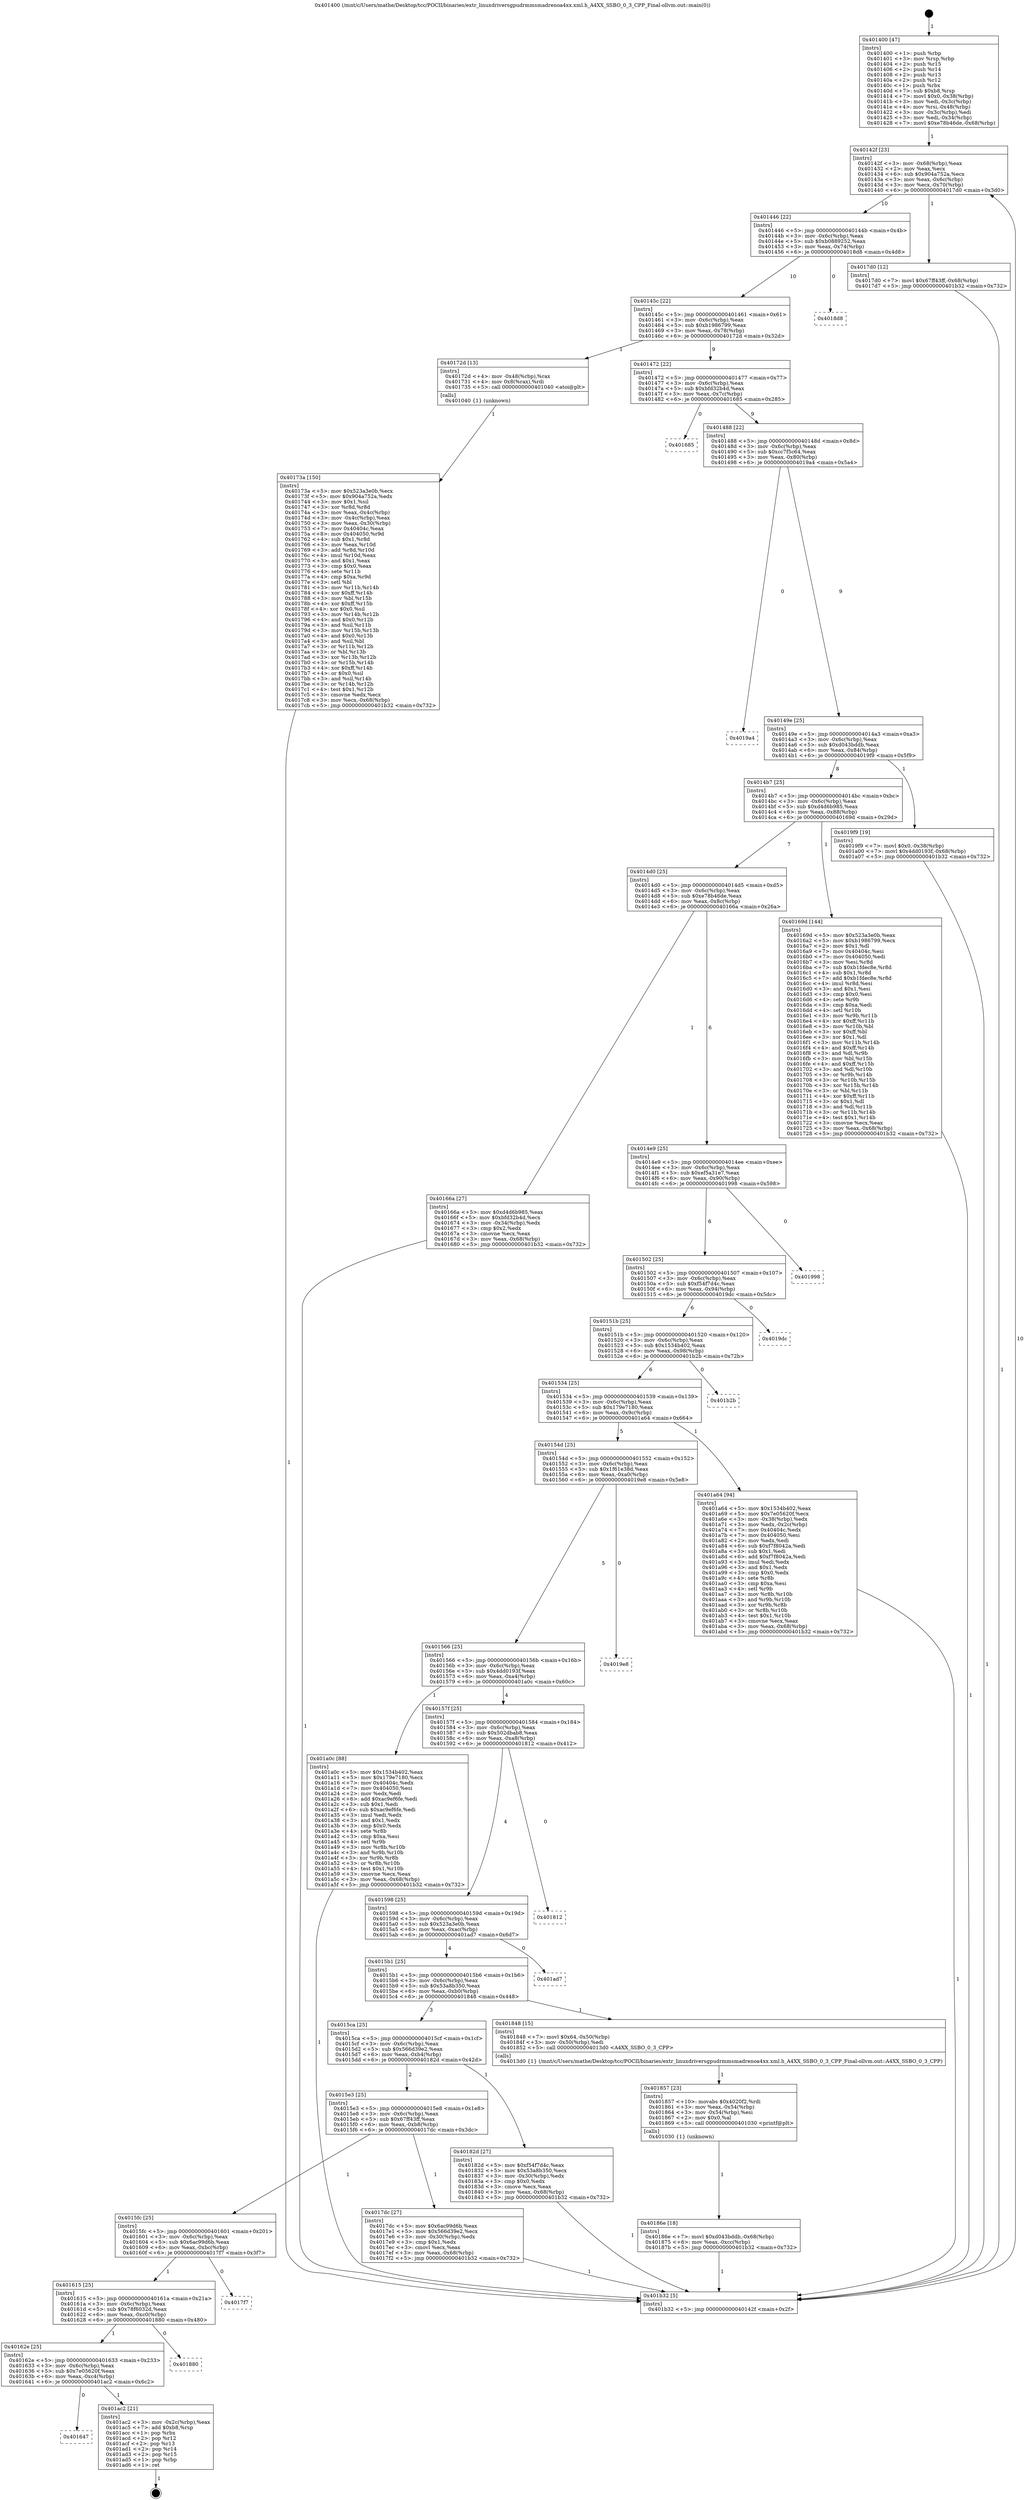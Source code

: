 digraph "0x401400" {
  label = "0x401400 (/mnt/c/Users/mathe/Desktop/tcc/POCII/binaries/extr_linuxdriversgpudrmmsmadrenoa4xx.xml.h_A4XX_SSBO_0_3_CPP_Final-ollvm.out::main(0))"
  labelloc = "t"
  node[shape=record]

  Entry [label="",width=0.3,height=0.3,shape=circle,fillcolor=black,style=filled]
  "0x40142f" [label="{
     0x40142f [23]\l
     | [instrs]\l
     &nbsp;&nbsp;0x40142f \<+3\>: mov -0x68(%rbp),%eax\l
     &nbsp;&nbsp;0x401432 \<+2\>: mov %eax,%ecx\l
     &nbsp;&nbsp;0x401434 \<+6\>: sub $0x904a752a,%ecx\l
     &nbsp;&nbsp;0x40143a \<+3\>: mov %eax,-0x6c(%rbp)\l
     &nbsp;&nbsp;0x40143d \<+3\>: mov %ecx,-0x70(%rbp)\l
     &nbsp;&nbsp;0x401440 \<+6\>: je 00000000004017d0 \<main+0x3d0\>\l
  }"]
  "0x4017d0" [label="{
     0x4017d0 [12]\l
     | [instrs]\l
     &nbsp;&nbsp;0x4017d0 \<+7\>: movl $0x67ff43ff,-0x68(%rbp)\l
     &nbsp;&nbsp;0x4017d7 \<+5\>: jmp 0000000000401b32 \<main+0x732\>\l
  }"]
  "0x401446" [label="{
     0x401446 [22]\l
     | [instrs]\l
     &nbsp;&nbsp;0x401446 \<+5\>: jmp 000000000040144b \<main+0x4b\>\l
     &nbsp;&nbsp;0x40144b \<+3\>: mov -0x6c(%rbp),%eax\l
     &nbsp;&nbsp;0x40144e \<+5\>: sub $0xb0889252,%eax\l
     &nbsp;&nbsp;0x401453 \<+3\>: mov %eax,-0x74(%rbp)\l
     &nbsp;&nbsp;0x401456 \<+6\>: je 00000000004018d8 \<main+0x4d8\>\l
  }"]
  Exit [label="",width=0.3,height=0.3,shape=circle,fillcolor=black,style=filled,peripheries=2]
  "0x4018d8" [label="{
     0x4018d8\l
  }", style=dashed]
  "0x40145c" [label="{
     0x40145c [22]\l
     | [instrs]\l
     &nbsp;&nbsp;0x40145c \<+5\>: jmp 0000000000401461 \<main+0x61\>\l
     &nbsp;&nbsp;0x401461 \<+3\>: mov -0x6c(%rbp),%eax\l
     &nbsp;&nbsp;0x401464 \<+5\>: sub $0xb1986799,%eax\l
     &nbsp;&nbsp;0x401469 \<+3\>: mov %eax,-0x78(%rbp)\l
     &nbsp;&nbsp;0x40146c \<+6\>: je 000000000040172d \<main+0x32d\>\l
  }"]
  "0x401647" [label="{
     0x401647\l
  }", style=dashed]
  "0x40172d" [label="{
     0x40172d [13]\l
     | [instrs]\l
     &nbsp;&nbsp;0x40172d \<+4\>: mov -0x48(%rbp),%rax\l
     &nbsp;&nbsp;0x401731 \<+4\>: mov 0x8(%rax),%rdi\l
     &nbsp;&nbsp;0x401735 \<+5\>: call 0000000000401040 \<atoi@plt\>\l
     | [calls]\l
     &nbsp;&nbsp;0x401040 \{1\} (unknown)\l
  }"]
  "0x401472" [label="{
     0x401472 [22]\l
     | [instrs]\l
     &nbsp;&nbsp;0x401472 \<+5\>: jmp 0000000000401477 \<main+0x77\>\l
     &nbsp;&nbsp;0x401477 \<+3\>: mov -0x6c(%rbp),%eax\l
     &nbsp;&nbsp;0x40147a \<+5\>: sub $0xbfd32b4d,%eax\l
     &nbsp;&nbsp;0x40147f \<+3\>: mov %eax,-0x7c(%rbp)\l
     &nbsp;&nbsp;0x401482 \<+6\>: je 0000000000401685 \<main+0x285\>\l
  }"]
  "0x401ac2" [label="{
     0x401ac2 [21]\l
     | [instrs]\l
     &nbsp;&nbsp;0x401ac2 \<+3\>: mov -0x2c(%rbp),%eax\l
     &nbsp;&nbsp;0x401ac5 \<+7\>: add $0xb8,%rsp\l
     &nbsp;&nbsp;0x401acc \<+1\>: pop %rbx\l
     &nbsp;&nbsp;0x401acd \<+2\>: pop %r12\l
     &nbsp;&nbsp;0x401acf \<+2\>: pop %r13\l
     &nbsp;&nbsp;0x401ad1 \<+2\>: pop %r14\l
     &nbsp;&nbsp;0x401ad3 \<+2\>: pop %r15\l
     &nbsp;&nbsp;0x401ad5 \<+1\>: pop %rbp\l
     &nbsp;&nbsp;0x401ad6 \<+1\>: ret\l
  }"]
  "0x401685" [label="{
     0x401685\l
  }", style=dashed]
  "0x401488" [label="{
     0x401488 [22]\l
     | [instrs]\l
     &nbsp;&nbsp;0x401488 \<+5\>: jmp 000000000040148d \<main+0x8d\>\l
     &nbsp;&nbsp;0x40148d \<+3\>: mov -0x6c(%rbp),%eax\l
     &nbsp;&nbsp;0x401490 \<+5\>: sub $0xcc7f5c64,%eax\l
     &nbsp;&nbsp;0x401495 \<+3\>: mov %eax,-0x80(%rbp)\l
     &nbsp;&nbsp;0x401498 \<+6\>: je 00000000004019a4 \<main+0x5a4\>\l
  }"]
  "0x40162e" [label="{
     0x40162e [25]\l
     | [instrs]\l
     &nbsp;&nbsp;0x40162e \<+5\>: jmp 0000000000401633 \<main+0x233\>\l
     &nbsp;&nbsp;0x401633 \<+3\>: mov -0x6c(%rbp),%eax\l
     &nbsp;&nbsp;0x401636 \<+5\>: sub $0x7e05620f,%eax\l
     &nbsp;&nbsp;0x40163b \<+6\>: mov %eax,-0xc4(%rbp)\l
     &nbsp;&nbsp;0x401641 \<+6\>: je 0000000000401ac2 \<main+0x6c2\>\l
  }"]
  "0x4019a4" [label="{
     0x4019a4\l
  }", style=dashed]
  "0x40149e" [label="{
     0x40149e [25]\l
     | [instrs]\l
     &nbsp;&nbsp;0x40149e \<+5\>: jmp 00000000004014a3 \<main+0xa3\>\l
     &nbsp;&nbsp;0x4014a3 \<+3\>: mov -0x6c(%rbp),%eax\l
     &nbsp;&nbsp;0x4014a6 \<+5\>: sub $0xd043bddb,%eax\l
     &nbsp;&nbsp;0x4014ab \<+6\>: mov %eax,-0x84(%rbp)\l
     &nbsp;&nbsp;0x4014b1 \<+6\>: je 00000000004019f9 \<main+0x5f9\>\l
  }"]
  "0x401880" [label="{
     0x401880\l
  }", style=dashed]
  "0x4019f9" [label="{
     0x4019f9 [19]\l
     | [instrs]\l
     &nbsp;&nbsp;0x4019f9 \<+7\>: movl $0x0,-0x38(%rbp)\l
     &nbsp;&nbsp;0x401a00 \<+7\>: movl $0x4dd0193f,-0x68(%rbp)\l
     &nbsp;&nbsp;0x401a07 \<+5\>: jmp 0000000000401b32 \<main+0x732\>\l
  }"]
  "0x4014b7" [label="{
     0x4014b7 [25]\l
     | [instrs]\l
     &nbsp;&nbsp;0x4014b7 \<+5\>: jmp 00000000004014bc \<main+0xbc\>\l
     &nbsp;&nbsp;0x4014bc \<+3\>: mov -0x6c(%rbp),%eax\l
     &nbsp;&nbsp;0x4014bf \<+5\>: sub $0xd4d6b985,%eax\l
     &nbsp;&nbsp;0x4014c4 \<+6\>: mov %eax,-0x88(%rbp)\l
     &nbsp;&nbsp;0x4014ca \<+6\>: je 000000000040169d \<main+0x29d\>\l
  }"]
  "0x401615" [label="{
     0x401615 [25]\l
     | [instrs]\l
     &nbsp;&nbsp;0x401615 \<+5\>: jmp 000000000040161a \<main+0x21a\>\l
     &nbsp;&nbsp;0x40161a \<+3\>: mov -0x6c(%rbp),%eax\l
     &nbsp;&nbsp;0x40161d \<+5\>: sub $0x78f6032d,%eax\l
     &nbsp;&nbsp;0x401622 \<+6\>: mov %eax,-0xc0(%rbp)\l
     &nbsp;&nbsp;0x401628 \<+6\>: je 0000000000401880 \<main+0x480\>\l
  }"]
  "0x40169d" [label="{
     0x40169d [144]\l
     | [instrs]\l
     &nbsp;&nbsp;0x40169d \<+5\>: mov $0x523a3e0b,%eax\l
     &nbsp;&nbsp;0x4016a2 \<+5\>: mov $0xb1986799,%ecx\l
     &nbsp;&nbsp;0x4016a7 \<+2\>: mov $0x1,%dl\l
     &nbsp;&nbsp;0x4016a9 \<+7\>: mov 0x40404c,%esi\l
     &nbsp;&nbsp;0x4016b0 \<+7\>: mov 0x404050,%edi\l
     &nbsp;&nbsp;0x4016b7 \<+3\>: mov %esi,%r8d\l
     &nbsp;&nbsp;0x4016ba \<+7\>: sub $0xb1fdec8e,%r8d\l
     &nbsp;&nbsp;0x4016c1 \<+4\>: sub $0x1,%r8d\l
     &nbsp;&nbsp;0x4016c5 \<+7\>: add $0xb1fdec8e,%r8d\l
     &nbsp;&nbsp;0x4016cc \<+4\>: imul %r8d,%esi\l
     &nbsp;&nbsp;0x4016d0 \<+3\>: and $0x1,%esi\l
     &nbsp;&nbsp;0x4016d3 \<+3\>: cmp $0x0,%esi\l
     &nbsp;&nbsp;0x4016d6 \<+4\>: sete %r9b\l
     &nbsp;&nbsp;0x4016da \<+3\>: cmp $0xa,%edi\l
     &nbsp;&nbsp;0x4016dd \<+4\>: setl %r10b\l
     &nbsp;&nbsp;0x4016e1 \<+3\>: mov %r9b,%r11b\l
     &nbsp;&nbsp;0x4016e4 \<+4\>: xor $0xff,%r11b\l
     &nbsp;&nbsp;0x4016e8 \<+3\>: mov %r10b,%bl\l
     &nbsp;&nbsp;0x4016eb \<+3\>: xor $0xff,%bl\l
     &nbsp;&nbsp;0x4016ee \<+3\>: xor $0x1,%dl\l
     &nbsp;&nbsp;0x4016f1 \<+3\>: mov %r11b,%r14b\l
     &nbsp;&nbsp;0x4016f4 \<+4\>: and $0xff,%r14b\l
     &nbsp;&nbsp;0x4016f8 \<+3\>: and %dl,%r9b\l
     &nbsp;&nbsp;0x4016fb \<+3\>: mov %bl,%r15b\l
     &nbsp;&nbsp;0x4016fe \<+4\>: and $0xff,%r15b\l
     &nbsp;&nbsp;0x401702 \<+3\>: and %dl,%r10b\l
     &nbsp;&nbsp;0x401705 \<+3\>: or %r9b,%r14b\l
     &nbsp;&nbsp;0x401708 \<+3\>: or %r10b,%r15b\l
     &nbsp;&nbsp;0x40170b \<+3\>: xor %r15b,%r14b\l
     &nbsp;&nbsp;0x40170e \<+3\>: or %bl,%r11b\l
     &nbsp;&nbsp;0x401711 \<+4\>: xor $0xff,%r11b\l
     &nbsp;&nbsp;0x401715 \<+3\>: or $0x1,%dl\l
     &nbsp;&nbsp;0x401718 \<+3\>: and %dl,%r11b\l
     &nbsp;&nbsp;0x40171b \<+3\>: or %r11b,%r14b\l
     &nbsp;&nbsp;0x40171e \<+4\>: test $0x1,%r14b\l
     &nbsp;&nbsp;0x401722 \<+3\>: cmovne %ecx,%eax\l
     &nbsp;&nbsp;0x401725 \<+3\>: mov %eax,-0x68(%rbp)\l
     &nbsp;&nbsp;0x401728 \<+5\>: jmp 0000000000401b32 \<main+0x732\>\l
  }"]
  "0x4014d0" [label="{
     0x4014d0 [25]\l
     | [instrs]\l
     &nbsp;&nbsp;0x4014d0 \<+5\>: jmp 00000000004014d5 \<main+0xd5\>\l
     &nbsp;&nbsp;0x4014d5 \<+3\>: mov -0x6c(%rbp),%eax\l
     &nbsp;&nbsp;0x4014d8 \<+5\>: sub $0xe78b46de,%eax\l
     &nbsp;&nbsp;0x4014dd \<+6\>: mov %eax,-0x8c(%rbp)\l
     &nbsp;&nbsp;0x4014e3 \<+6\>: je 000000000040166a \<main+0x26a\>\l
  }"]
  "0x4017f7" [label="{
     0x4017f7\l
  }", style=dashed]
  "0x40166a" [label="{
     0x40166a [27]\l
     | [instrs]\l
     &nbsp;&nbsp;0x40166a \<+5\>: mov $0xd4d6b985,%eax\l
     &nbsp;&nbsp;0x40166f \<+5\>: mov $0xbfd32b4d,%ecx\l
     &nbsp;&nbsp;0x401674 \<+3\>: mov -0x34(%rbp),%edx\l
     &nbsp;&nbsp;0x401677 \<+3\>: cmp $0x2,%edx\l
     &nbsp;&nbsp;0x40167a \<+3\>: cmovne %ecx,%eax\l
     &nbsp;&nbsp;0x40167d \<+3\>: mov %eax,-0x68(%rbp)\l
     &nbsp;&nbsp;0x401680 \<+5\>: jmp 0000000000401b32 \<main+0x732\>\l
  }"]
  "0x4014e9" [label="{
     0x4014e9 [25]\l
     | [instrs]\l
     &nbsp;&nbsp;0x4014e9 \<+5\>: jmp 00000000004014ee \<main+0xee\>\l
     &nbsp;&nbsp;0x4014ee \<+3\>: mov -0x6c(%rbp),%eax\l
     &nbsp;&nbsp;0x4014f1 \<+5\>: sub $0xef5a31e7,%eax\l
     &nbsp;&nbsp;0x4014f6 \<+6\>: mov %eax,-0x90(%rbp)\l
     &nbsp;&nbsp;0x4014fc \<+6\>: je 0000000000401998 \<main+0x598\>\l
  }"]
  "0x401b32" [label="{
     0x401b32 [5]\l
     | [instrs]\l
     &nbsp;&nbsp;0x401b32 \<+5\>: jmp 000000000040142f \<main+0x2f\>\l
  }"]
  "0x401400" [label="{
     0x401400 [47]\l
     | [instrs]\l
     &nbsp;&nbsp;0x401400 \<+1\>: push %rbp\l
     &nbsp;&nbsp;0x401401 \<+3\>: mov %rsp,%rbp\l
     &nbsp;&nbsp;0x401404 \<+2\>: push %r15\l
     &nbsp;&nbsp;0x401406 \<+2\>: push %r14\l
     &nbsp;&nbsp;0x401408 \<+2\>: push %r13\l
     &nbsp;&nbsp;0x40140a \<+2\>: push %r12\l
     &nbsp;&nbsp;0x40140c \<+1\>: push %rbx\l
     &nbsp;&nbsp;0x40140d \<+7\>: sub $0xb8,%rsp\l
     &nbsp;&nbsp;0x401414 \<+7\>: movl $0x0,-0x38(%rbp)\l
     &nbsp;&nbsp;0x40141b \<+3\>: mov %edi,-0x3c(%rbp)\l
     &nbsp;&nbsp;0x40141e \<+4\>: mov %rsi,-0x48(%rbp)\l
     &nbsp;&nbsp;0x401422 \<+3\>: mov -0x3c(%rbp),%edi\l
     &nbsp;&nbsp;0x401425 \<+3\>: mov %edi,-0x34(%rbp)\l
     &nbsp;&nbsp;0x401428 \<+7\>: movl $0xe78b46de,-0x68(%rbp)\l
  }"]
  "0x40173a" [label="{
     0x40173a [150]\l
     | [instrs]\l
     &nbsp;&nbsp;0x40173a \<+5\>: mov $0x523a3e0b,%ecx\l
     &nbsp;&nbsp;0x40173f \<+5\>: mov $0x904a752a,%edx\l
     &nbsp;&nbsp;0x401744 \<+3\>: mov $0x1,%sil\l
     &nbsp;&nbsp;0x401747 \<+3\>: xor %r8d,%r8d\l
     &nbsp;&nbsp;0x40174a \<+3\>: mov %eax,-0x4c(%rbp)\l
     &nbsp;&nbsp;0x40174d \<+3\>: mov -0x4c(%rbp),%eax\l
     &nbsp;&nbsp;0x401750 \<+3\>: mov %eax,-0x30(%rbp)\l
     &nbsp;&nbsp;0x401753 \<+7\>: mov 0x40404c,%eax\l
     &nbsp;&nbsp;0x40175a \<+8\>: mov 0x404050,%r9d\l
     &nbsp;&nbsp;0x401762 \<+4\>: sub $0x1,%r8d\l
     &nbsp;&nbsp;0x401766 \<+3\>: mov %eax,%r10d\l
     &nbsp;&nbsp;0x401769 \<+3\>: add %r8d,%r10d\l
     &nbsp;&nbsp;0x40176c \<+4\>: imul %r10d,%eax\l
     &nbsp;&nbsp;0x401770 \<+3\>: and $0x1,%eax\l
     &nbsp;&nbsp;0x401773 \<+3\>: cmp $0x0,%eax\l
     &nbsp;&nbsp;0x401776 \<+4\>: sete %r11b\l
     &nbsp;&nbsp;0x40177a \<+4\>: cmp $0xa,%r9d\l
     &nbsp;&nbsp;0x40177e \<+3\>: setl %bl\l
     &nbsp;&nbsp;0x401781 \<+3\>: mov %r11b,%r14b\l
     &nbsp;&nbsp;0x401784 \<+4\>: xor $0xff,%r14b\l
     &nbsp;&nbsp;0x401788 \<+3\>: mov %bl,%r15b\l
     &nbsp;&nbsp;0x40178b \<+4\>: xor $0xff,%r15b\l
     &nbsp;&nbsp;0x40178f \<+4\>: xor $0x0,%sil\l
     &nbsp;&nbsp;0x401793 \<+3\>: mov %r14b,%r12b\l
     &nbsp;&nbsp;0x401796 \<+4\>: and $0x0,%r12b\l
     &nbsp;&nbsp;0x40179a \<+3\>: and %sil,%r11b\l
     &nbsp;&nbsp;0x40179d \<+3\>: mov %r15b,%r13b\l
     &nbsp;&nbsp;0x4017a0 \<+4\>: and $0x0,%r13b\l
     &nbsp;&nbsp;0x4017a4 \<+3\>: and %sil,%bl\l
     &nbsp;&nbsp;0x4017a7 \<+3\>: or %r11b,%r12b\l
     &nbsp;&nbsp;0x4017aa \<+3\>: or %bl,%r13b\l
     &nbsp;&nbsp;0x4017ad \<+3\>: xor %r13b,%r12b\l
     &nbsp;&nbsp;0x4017b0 \<+3\>: or %r15b,%r14b\l
     &nbsp;&nbsp;0x4017b3 \<+4\>: xor $0xff,%r14b\l
     &nbsp;&nbsp;0x4017b7 \<+4\>: or $0x0,%sil\l
     &nbsp;&nbsp;0x4017bb \<+3\>: and %sil,%r14b\l
     &nbsp;&nbsp;0x4017be \<+3\>: or %r14b,%r12b\l
     &nbsp;&nbsp;0x4017c1 \<+4\>: test $0x1,%r12b\l
     &nbsp;&nbsp;0x4017c5 \<+3\>: cmovne %edx,%ecx\l
     &nbsp;&nbsp;0x4017c8 \<+3\>: mov %ecx,-0x68(%rbp)\l
     &nbsp;&nbsp;0x4017cb \<+5\>: jmp 0000000000401b32 \<main+0x732\>\l
  }"]
  "0x40186e" [label="{
     0x40186e [18]\l
     | [instrs]\l
     &nbsp;&nbsp;0x40186e \<+7\>: movl $0xd043bddb,-0x68(%rbp)\l
     &nbsp;&nbsp;0x401875 \<+6\>: mov %eax,-0xcc(%rbp)\l
     &nbsp;&nbsp;0x40187b \<+5\>: jmp 0000000000401b32 \<main+0x732\>\l
  }"]
  "0x401998" [label="{
     0x401998\l
  }", style=dashed]
  "0x401502" [label="{
     0x401502 [25]\l
     | [instrs]\l
     &nbsp;&nbsp;0x401502 \<+5\>: jmp 0000000000401507 \<main+0x107\>\l
     &nbsp;&nbsp;0x401507 \<+3\>: mov -0x6c(%rbp),%eax\l
     &nbsp;&nbsp;0x40150a \<+5\>: sub $0xf54f7d4c,%eax\l
     &nbsp;&nbsp;0x40150f \<+6\>: mov %eax,-0x94(%rbp)\l
     &nbsp;&nbsp;0x401515 \<+6\>: je 00000000004019dc \<main+0x5dc\>\l
  }"]
  "0x401857" [label="{
     0x401857 [23]\l
     | [instrs]\l
     &nbsp;&nbsp;0x401857 \<+10\>: movabs $0x4020f2,%rdi\l
     &nbsp;&nbsp;0x401861 \<+3\>: mov %eax,-0x54(%rbp)\l
     &nbsp;&nbsp;0x401864 \<+3\>: mov -0x54(%rbp),%esi\l
     &nbsp;&nbsp;0x401867 \<+2\>: mov $0x0,%al\l
     &nbsp;&nbsp;0x401869 \<+5\>: call 0000000000401030 \<printf@plt\>\l
     | [calls]\l
     &nbsp;&nbsp;0x401030 \{1\} (unknown)\l
  }"]
  "0x4019dc" [label="{
     0x4019dc\l
  }", style=dashed]
  "0x40151b" [label="{
     0x40151b [25]\l
     | [instrs]\l
     &nbsp;&nbsp;0x40151b \<+5\>: jmp 0000000000401520 \<main+0x120\>\l
     &nbsp;&nbsp;0x401520 \<+3\>: mov -0x6c(%rbp),%eax\l
     &nbsp;&nbsp;0x401523 \<+5\>: sub $0x1534b402,%eax\l
     &nbsp;&nbsp;0x401528 \<+6\>: mov %eax,-0x98(%rbp)\l
     &nbsp;&nbsp;0x40152e \<+6\>: je 0000000000401b2b \<main+0x72b\>\l
  }"]
  "0x4015fc" [label="{
     0x4015fc [25]\l
     | [instrs]\l
     &nbsp;&nbsp;0x4015fc \<+5\>: jmp 0000000000401601 \<main+0x201\>\l
     &nbsp;&nbsp;0x401601 \<+3\>: mov -0x6c(%rbp),%eax\l
     &nbsp;&nbsp;0x401604 \<+5\>: sub $0x6ac99d6b,%eax\l
     &nbsp;&nbsp;0x401609 \<+6\>: mov %eax,-0xbc(%rbp)\l
     &nbsp;&nbsp;0x40160f \<+6\>: je 00000000004017f7 \<main+0x3f7\>\l
  }"]
  "0x401b2b" [label="{
     0x401b2b\l
  }", style=dashed]
  "0x401534" [label="{
     0x401534 [25]\l
     | [instrs]\l
     &nbsp;&nbsp;0x401534 \<+5\>: jmp 0000000000401539 \<main+0x139\>\l
     &nbsp;&nbsp;0x401539 \<+3\>: mov -0x6c(%rbp),%eax\l
     &nbsp;&nbsp;0x40153c \<+5\>: sub $0x179e7180,%eax\l
     &nbsp;&nbsp;0x401541 \<+6\>: mov %eax,-0x9c(%rbp)\l
     &nbsp;&nbsp;0x401547 \<+6\>: je 0000000000401a64 \<main+0x664\>\l
  }"]
  "0x4017dc" [label="{
     0x4017dc [27]\l
     | [instrs]\l
     &nbsp;&nbsp;0x4017dc \<+5\>: mov $0x6ac99d6b,%eax\l
     &nbsp;&nbsp;0x4017e1 \<+5\>: mov $0x566d39e2,%ecx\l
     &nbsp;&nbsp;0x4017e6 \<+3\>: mov -0x30(%rbp),%edx\l
     &nbsp;&nbsp;0x4017e9 \<+3\>: cmp $0x1,%edx\l
     &nbsp;&nbsp;0x4017ec \<+3\>: cmovl %ecx,%eax\l
     &nbsp;&nbsp;0x4017ef \<+3\>: mov %eax,-0x68(%rbp)\l
     &nbsp;&nbsp;0x4017f2 \<+5\>: jmp 0000000000401b32 \<main+0x732\>\l
  }"]
  "0x401a64" [label="{
     0x401a64 [94]\l
     | [instrs]\l
     &nbsp;&nbsp;0x401a64 \<+5\>: mov $0x1534b402,%eax\l
     &nbsp;&nbsp;0x401a69 \<+5\>: mov $0x7e05620f,%ecx\l
     &nbsp;&nbsp;0x401a6e \<+3\>: mov -0x38(%rbp),%edx\l
     &nbsp;&nbsp;0x401a71 \<+3\>: mov %edx,-0x2c(%rbp)\l
     &nbsp;&nbsp;0x401a74 \<+7\>: mov 0x40404c,%edx\l
     &nbsp;&nbsp;0x401a7b \<+7\>: mov 0x404050,%esi\l
     &nbsp;&nbsp;0x401a82 \<+2\>: mov %edx,%edi\l
     &nbsp;&nbsp;0x401a84 \<+6\>: sub $0xf7f8042a,%edi\l
     &nbsp;&nbsp;0x401a8a \<+3\>: sub $0x1,%edi\l
     &nbsp;&nbsp;0x401a8d \<+6\>: add $0xf7f8042a,%edi\l
     &nbsp;&nbsp;0x401a93 \<+3\>: imul %edi,%edx\l
     &nbsp;&nbsp;0x401a96 \<+3\>: and $0x1,%edx\l
     &nbsp;&nbsp;0x401a99 \<+3\>: cmp $0x0,%edx\l
     &nbsp;&nbsp;0x401a9c \<+4\>: sete %r8b\l
     &nbsp;&nbsp;0x401aa0 \<+3\>: cmp $0xa,%esi\l
     &nbsp;&nbsp;0x401aa3 \<+4\>: setl %r9b\l
     &nbsp;&nbsp;0x401aa7 \<+3\>: mov %r8b,%r10b\l
     &nbsp;&nbsp;0x401aaa \<+3\>: and %r9b,%r10b\l
     &nbsp;&nbsp;0x401aad \<+3\>: xor %r9b,%r8b\l
     &nbsp;&nbsp;0x401ab0 \<+3\>: or %r8b,%r10b\l
     &nbsp;&nbsp;0x401ab3 \<+4\>: test $0x1,%r10b\l
     &nbsp;&nbsp;0x401ab7 \<+3\>: cmovne %ecx,%eax\l
     &nbsp;&nbsp;0x401aba \<+3\>: mov %eax,-0x68(%rbp)\l
     &nbsp;&nbsp;0x401abd \<+5\>: jmp 0000000000401b32 \<main+0x732\>\l
  }"]
  "0x40154d" [label="{
     0x40154d [25]\l
     | [instrs]\l
     &nbsp;&nbsp;0x40154d \<+5\>: jmp 0000000000401552 \<main+0x152\>\l
     &nbsp;&nbsp;0x401552 \<+3\>: mov -0x6c(%rbp),%eax\l
     &nbsp;&nbsp;0x401555 \<+5\>: sub $0x1f61e38d,%eax\l
     &nbsp;&nbsp;0x40155a \<+6\>: mov %eax,-0xa0(%rbp)\l
     &nbsp;&nbsp;0x401560 \<+6\>: je 00000000004019e8 \<main+0x5e8\>\l
  }"]
  "0x4015e3" [label="{
     0x4015e3 [25]\l
     | [instrs]\l
     &nbsp;&nbsp;0x4015e3 \<+5\>: jmp 00000000004015e8 \<main+0x1e8\>\l
     &nbsp;&nbsp;0x4015e8 \<+3\>: mov -0x6c(%rbp),%eax\l
     &nbsp;&nbsp;0x4015eb \<+5\>: sub $0x67ff43ff,%eax\l
     &nbsp;&nbsp;0x4015f0 \<+6\>: mov %eax,-0xb8(%rbp)\l
     &nbsp;&nbsp;0x4015f6 \<+6\>: je 00000000004017dc \<main+0x3dc\>\l
  }"]
  "0x4019e8" [label="{
     0x4019e8\l
  }", style=dashed]
  "0x401566" [label="{
     0x401566 [25]\l
     | [instrs]\l
     &nbsp;&nbsp;0x401566 \<+5\>: jmp 000000000040156b \<main+0x16b\>\l
     &nbsp;&nbsp;0x40156b \<+3\>: mov -0x6c(%rbp),%eax\l
     &nbsp;&nbsp;0x40156e \<+5\>: sub $0x4dd0193f,%eax\l
     &nbsp;&nbsp;0x401573 \<+6\>: mov %eax,-0xa4(%rbp)\l
     &nbsp;&nbsp;0x401579 \<+6\>: je 0000000000401a0c \<main+0x60c\>\l
  }"]
  "0x40182d" [label="{
     0x40182d [27]\l
     | [instrs]\l
     &nbsp;&nbsp;0x40182d \<+5\>: mov $0xf54f7d4c,%eax\l
     &nbsp;&nbsp;0x401832 \<+5\>: mov $0x53a8b350,%ecx\l
     &nbsp;&nbsp;0x401837 \<+3\>: mov -0x30(%rbp),%edx\l
     &nbsp;&nbsp;0x40183a \<+3\>: cmp $0x0,%edx\l
     &nbsp;&nbsp;0x40183d \<+3\>: cmove %ecx,%eax\l
     &nbsp;&nbsp;0x401840 \<+3\>: mov %eax,-0x68(%rbp)\l
     &nbsp;&nbsp;0x401843 \<+5\>: jmp 0000000000401b32 \<main+0x732\>\l
  }"]
  "0x401a0c" [label="{
     0x401a0c [88]\l
     | [instrs]\l
     &nbsp;&nbsp;0x401a0c \<+5\>: mov $0x1534b402,%eax\l
     &nbsp;&nbsp;0x401a11 \<+5\>: mov $0x179e7180,%ecx\l
     &nbsp;&nbsp;0x401a16 \<+7\>: mov 0x40404c,%edx\l
     &nbsp;&nbsp;0x401a1d \<+7\>: mov 0x404050,%esi\l
     &nbsp;&nbsp;0x401a24 \<+2\>: mov %edx,%edi\l
     &nbsp;&nbsp;0x401a26 \<+6\>: add $0xac9ef6fe,%edi\l
     &nbsp;&nbsp;0x401a2c \<+3\>: sub $0x1,%edi\l
     &nbsp;&nbsp;0x401a2f \<+6\>: sub $0xac9ef6fe,%edi\l
     &nbsp;&nbsp;0x401a35 \<+3\>: imul %edi,%edx\l
     &nbsp;&nbsp;0x401a38 \<+3\>: and $0x1,%edx\l
     &nbsp;&nbsp;0x401a3b \<+3\>: cmp $0x0,%edx\l
     &nbsp;&nbsp;0x401a3e \<+4\>: sete %r8b\l
     &nbsp;&nbsp;0x401a42 \<+3\>: cmp $0xa,%esi\l
     &nbsp;&nbsp;0x401a45 \<+4\>: setl %r9b\l
     &nbsp;&nbsp;0x401a49 \<+3\>: mov %r8b,%r10b\l
     &nbsp;&nbsp;0x401a4c \<+3\>: and %r9b,%r10b\l
     &nbsp;&nbsp;0x401a4f \<+3\>: xor %r9b,%r8b\l
     &nbsp;&nbsp;0x401a52 \<+3\>: or %r8b,%r10b\l
     &nbsp;&nbsp;0x401a55 \<+4\>: test $0x1,%r10b\l
     &nbsp;&nbsp;0x401a59 \<+3\>: cmovne %ecx,%eax\l
     &nbsp;&nbsp;0x401a5c \<+3\>: mov %eax,-0x68(%rbp)\l
     &nbsp;&nbsp;0x401a5f \<+5\>: jmp 0000000000401b32 \<main+0x732\>\l
  }"]
  "0x40157f" [label="{
     0x40157f [25]\l
     | [instrs]\l
     &nbsp;&nbsp;0x40157f \<+5\>: jmp 0000000000401584 \<main+0x184\>\l
     &nbsp;&nbsp;0x401584 \<+3\>: mov -0x6c(%rbp),%eax\l
     &nbsp;&nbsp;0x401587 \<+5\>: sub $0x502dbab8,%eax\l
     &nbsp;&nbsp;0x40158c \<+6\>: mov %eax,-0xa8(%rbp)\l
     &nbsp;&nbsp;0x401592 \<+6\>: je 0000000000401812 \<main+0x412\>\l
  }"]
  "0x4015ca" [label="{
     0x4015ca [25]\l
     | [instrs]\l
     &nbsp;&nbsp;0x4015ca \<+5\>: jmp 00000000004015cf \<main+0x1cf\>\l
     &nbsp;&nbsp;0x4015cf \<+3\>: mov -0x6c(%rbp),%eax\l
     &nbsp;&nbsp;0x4015d2 \<+5\>: sub $0x566d39e2,%eax\l
     &nbsp;&nbsp;0x4015d7 \<+6\>: mov %eax,-0xb4(%rbp)\l
     &nbsp;&nbsp;0x4015dd \<+6\>: je 000000000040182d \<main+0x42d\>\l
  }"]
  "0x401812" [label="{
     0x401812\l
  }", style=dashed]
  "0x401598" [label="{
     0x401598 [25]\l
     | [instrs]\l
     &nbsp;&nbsp;0x401598 \<+5\>: jmp 000000000040159d \<main+0x19d\>\l
     &nbsp;&nbsp;0x40159d \<+3\>: mov -0x6c(%rbp),%eax\l
     &nbsp;&nbsp;0x4015a0 \<+5\>: sub $0x523a3e0b,%eax\l
     &nbsp;&nbsp;0x4015a5 \<+6\>: mov %eax,-0xac(%rbp)\l
     &nbsp;&nbsp;0x4015ab \<+6\>: je 0000000000401ad7 \<main+0x6d7\>\l
  }"]
  "0x401848" [label="{
     0x401848 [15]\l
     | [instrs]\l
     &nbsp;&nbsp;0x401848 \<+7\>: movl $0x64,-0x50(%rbp)\l
     &nbsp;&nbsp;0x40184f \<+3\>: mov -0x50(%rbp),%edi\l
     &nbsp;&nbsp;0x401852 \<+5\>: call 00000000004013d0 \<A4XX_SSBO_0_3_CPP\>\l
     | [calls]\l
     &nbsp;&nbsp;0x4013d0 \{1\} (/mnt/c/Users/mathe/Desktop/tcc/POCII/binaries/extr_linuxdriversgpudrmmsmadrenoa4xx.xml.h_A4XX_SSBO_0_3_CPP_Final-ollvm.out::A4XX_SSBO_0_3_CPP)\l
  }"]
  "0x401ad7" [label="{
     0x401ad7\l
  }", style=dashed]
  "0x4015b1" [label="{
     0x4015b1 [25]\l
     | [instrs]\l
     &nbsp;&nbsp;0x4015b1 \<+5\>: jmp 00000000004015b6 \<main+0x1b6\>\l
     &nbsp;&nbsp;0x4015b6 \<+3\>: mov -0x6c(%rbp),%eax\l
     &nbsp;&nbsp;0x4015b9 \<+5\>: sub $0x53a8b350,%eax\l
     &nbsp;&nbsp;0x4015be \<+6\>: mov %eax,-0xb0(%rbp)\l
     &nbsp;&nbsp;0x4015c4 \<+6\>: je 0000000000401848 \<main+0x448\>\l
  }"]
  Entry -> "0x401400" [label=" 1"]
  "0x40142f" -> "0x4017d0" [label=" 1"]
  "0x40142f" -> "0x401446" [label=" 10"]
  "0x401ac2" -> Exit [label=" 1"]
  "0x401446" -> "0x4018d8" [label=" 0"]
  "0x401446" -> "0x40145c" [label=" 10"]
  "0x40162e" -> "0x401647" [label=" 0"]
  "0x40145c" -> "0x40172d" [label=" 1"]
  "0x40145c" -> "0x401472" [label=" 9"]
  "0x40162e" -> "0x401ac2" [label=" 1"]
  "0x401472" -> "0x401685" [label=" 0"]
  "0x401472" -> "0x401488" [label=" 9"]
  "0x401615" -> "0x40162e" [label=" 1"]
  "0x401488" -> "0x4019a4" [label=" 0"]
  "0x401488" -> "0x40149e" [label=" 9"]
  "0x401615" -> "0x401880" [label=" 0"]
  "0x40149e" -> "0x4019f9" [label=" 1"]
  "0x40149e" -> "0x4014b7" [label=" 8"]
  "0x4015fc" -> "0x401615" [label=" 1"]
  "0x4014b7" -> "0x40169d" [label=" 1"]
  "0x4014b7" -> "0x4014d0" [label=" 7"]
  "0x4015fc" -> "0x4017f7" [label=" 0"]
  "0x4014d0" -> "0x40166a" [label=" 1"]
  "0x4014d0" -> "0x4014e9" [label=" 6"]
  "0x40166a" -> "0x401b32" [label=" 1"]
  "0x401400" -> "0x40142f" [label=" 1"]
  "0x401b32" -> "0x40142f" [label=" 10"]
  "0x40169d" -> "0x401b32" [label=" 1"]
  "0x40172d" -> "0x40173a" [label=" 1"]
  "0x40173a" -> "0x401b32" [label=" 1"]
  "0x4017d0" -> "0x401b32" [label=" 1"]
  "0x401a64" -> "0x401b32" [label=" 1"]
  "0x4014e9" -> "0x401998" [label=" 0"]
  "0x4014e9" -> "0x401502" [label=" 6"]
  "0x401a0c" -> "0x401b32" [label=" 1"]
  "0x401502" -> "0x4019dc" [label=" 0"]
  "0x401502" -> "0x40151b" [label=" 6"]
  "0x4019f9" -> "0x401b32" [label=" 1"]
  "0x40151b" -> "0x401b2b" [label=" 0"]
  "0x40151b" -> "0x401534" [label=" 6"]
  "0x40186e" -> "0x401b32" [label=" 1"]
  "0x401534" -> "0x401a64" [label=" 1"]
  "0x401534" -> "0x40154d" [label=" 5"]
  "0x401857" -> "0x40186e" [label=" 1"]
  "0x40154d" -> "0x4019e8" [label=" 0"]
  "0x40154d" -> "0x401566" [label=" 5"]
  "0x40182d" -> "0x401b32" [label=" 1"]
  "0x401566" -> "0x401a0c" [label=" 1"]
  "0x401566" -> "0x40157f" [label=" 4"]
  "0x4017dc" -> "0x401b32" [label=" 1"]
  "0x40157f" -> "0x401812" [label=" 0"]
  "0x40157f" -> "0x401598" [label=" 4"]
  "0x4015e3" -> "0x4017dc" [label=" 1"]
  "0x401598" -> "0x401ad7" [label=" 0"]
  "0x401598" -> "0x4015b1" [label=" 4"]
  "0x401848" -> "0x401857" [label=" 1"]
  "0x4015b1" -> "0x401848" [label=" 1"]
  "0x4015b1" -> "0x4015ca" [label=" 3"]
  "0x4015e3" -> "0x4015fc" [label=" 1"]
  "0x4015ca" -> "0x40182d" [label=" 1"]
  "0x4015ca" -> "0x4015e3" [label=" 2"]
}
